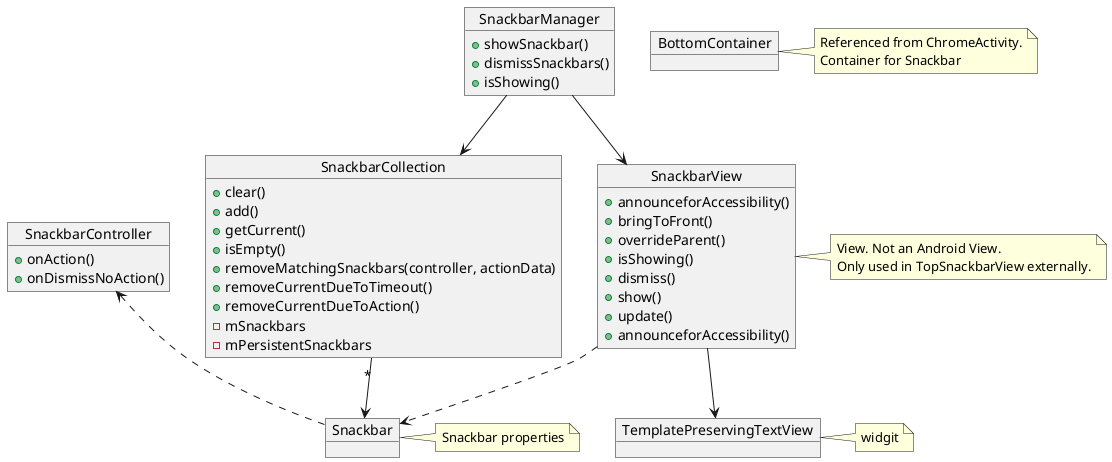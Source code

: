 @startuml
object BottomContainer
note right : Referenced from ChromeActivity.\nContainer for Snackbar

object SnackbarView {
  +announceforAccessibility()
  +bringToFront()
  +overrideParent()
  +isShowing()
  +dismiss()
  +show()
  +update()
  +announceforAccessibility()
}

note  right : View. Not an Android View.\nOnly used in TopSnackbarView externally.

object TemplatePreservingTextView
note right: widgit

object SnackbarCollection {
  +clear()
  +add()
  +getCurrent()
  +isEmpty()
  +removeMatchingSnackbars(controller, actionData)
  +removeCurrentDueToTimeout()
  +removeCurrentDueToAction()
  -mSnackbars
  -mPersistentSnackbars
}

object SnackbarController {
  +onAction()
  +onDismissNoAction()
}

object SnackbarManager {
  +showSnackbar()
  +dismissSnackbars()
  +isShowing()
}

object Snackbar
note right : Snackbar properties

SnackbarManager --> SnackbarCollection
SnackbarManager --> SnackbarView
SnackbarView --> TemplatePreservingTextView
SnackbarCollection "*" --> Snackbar
SnackbarView ..> Snackbar
Snackbar .up.> SnackbarController
@enduml